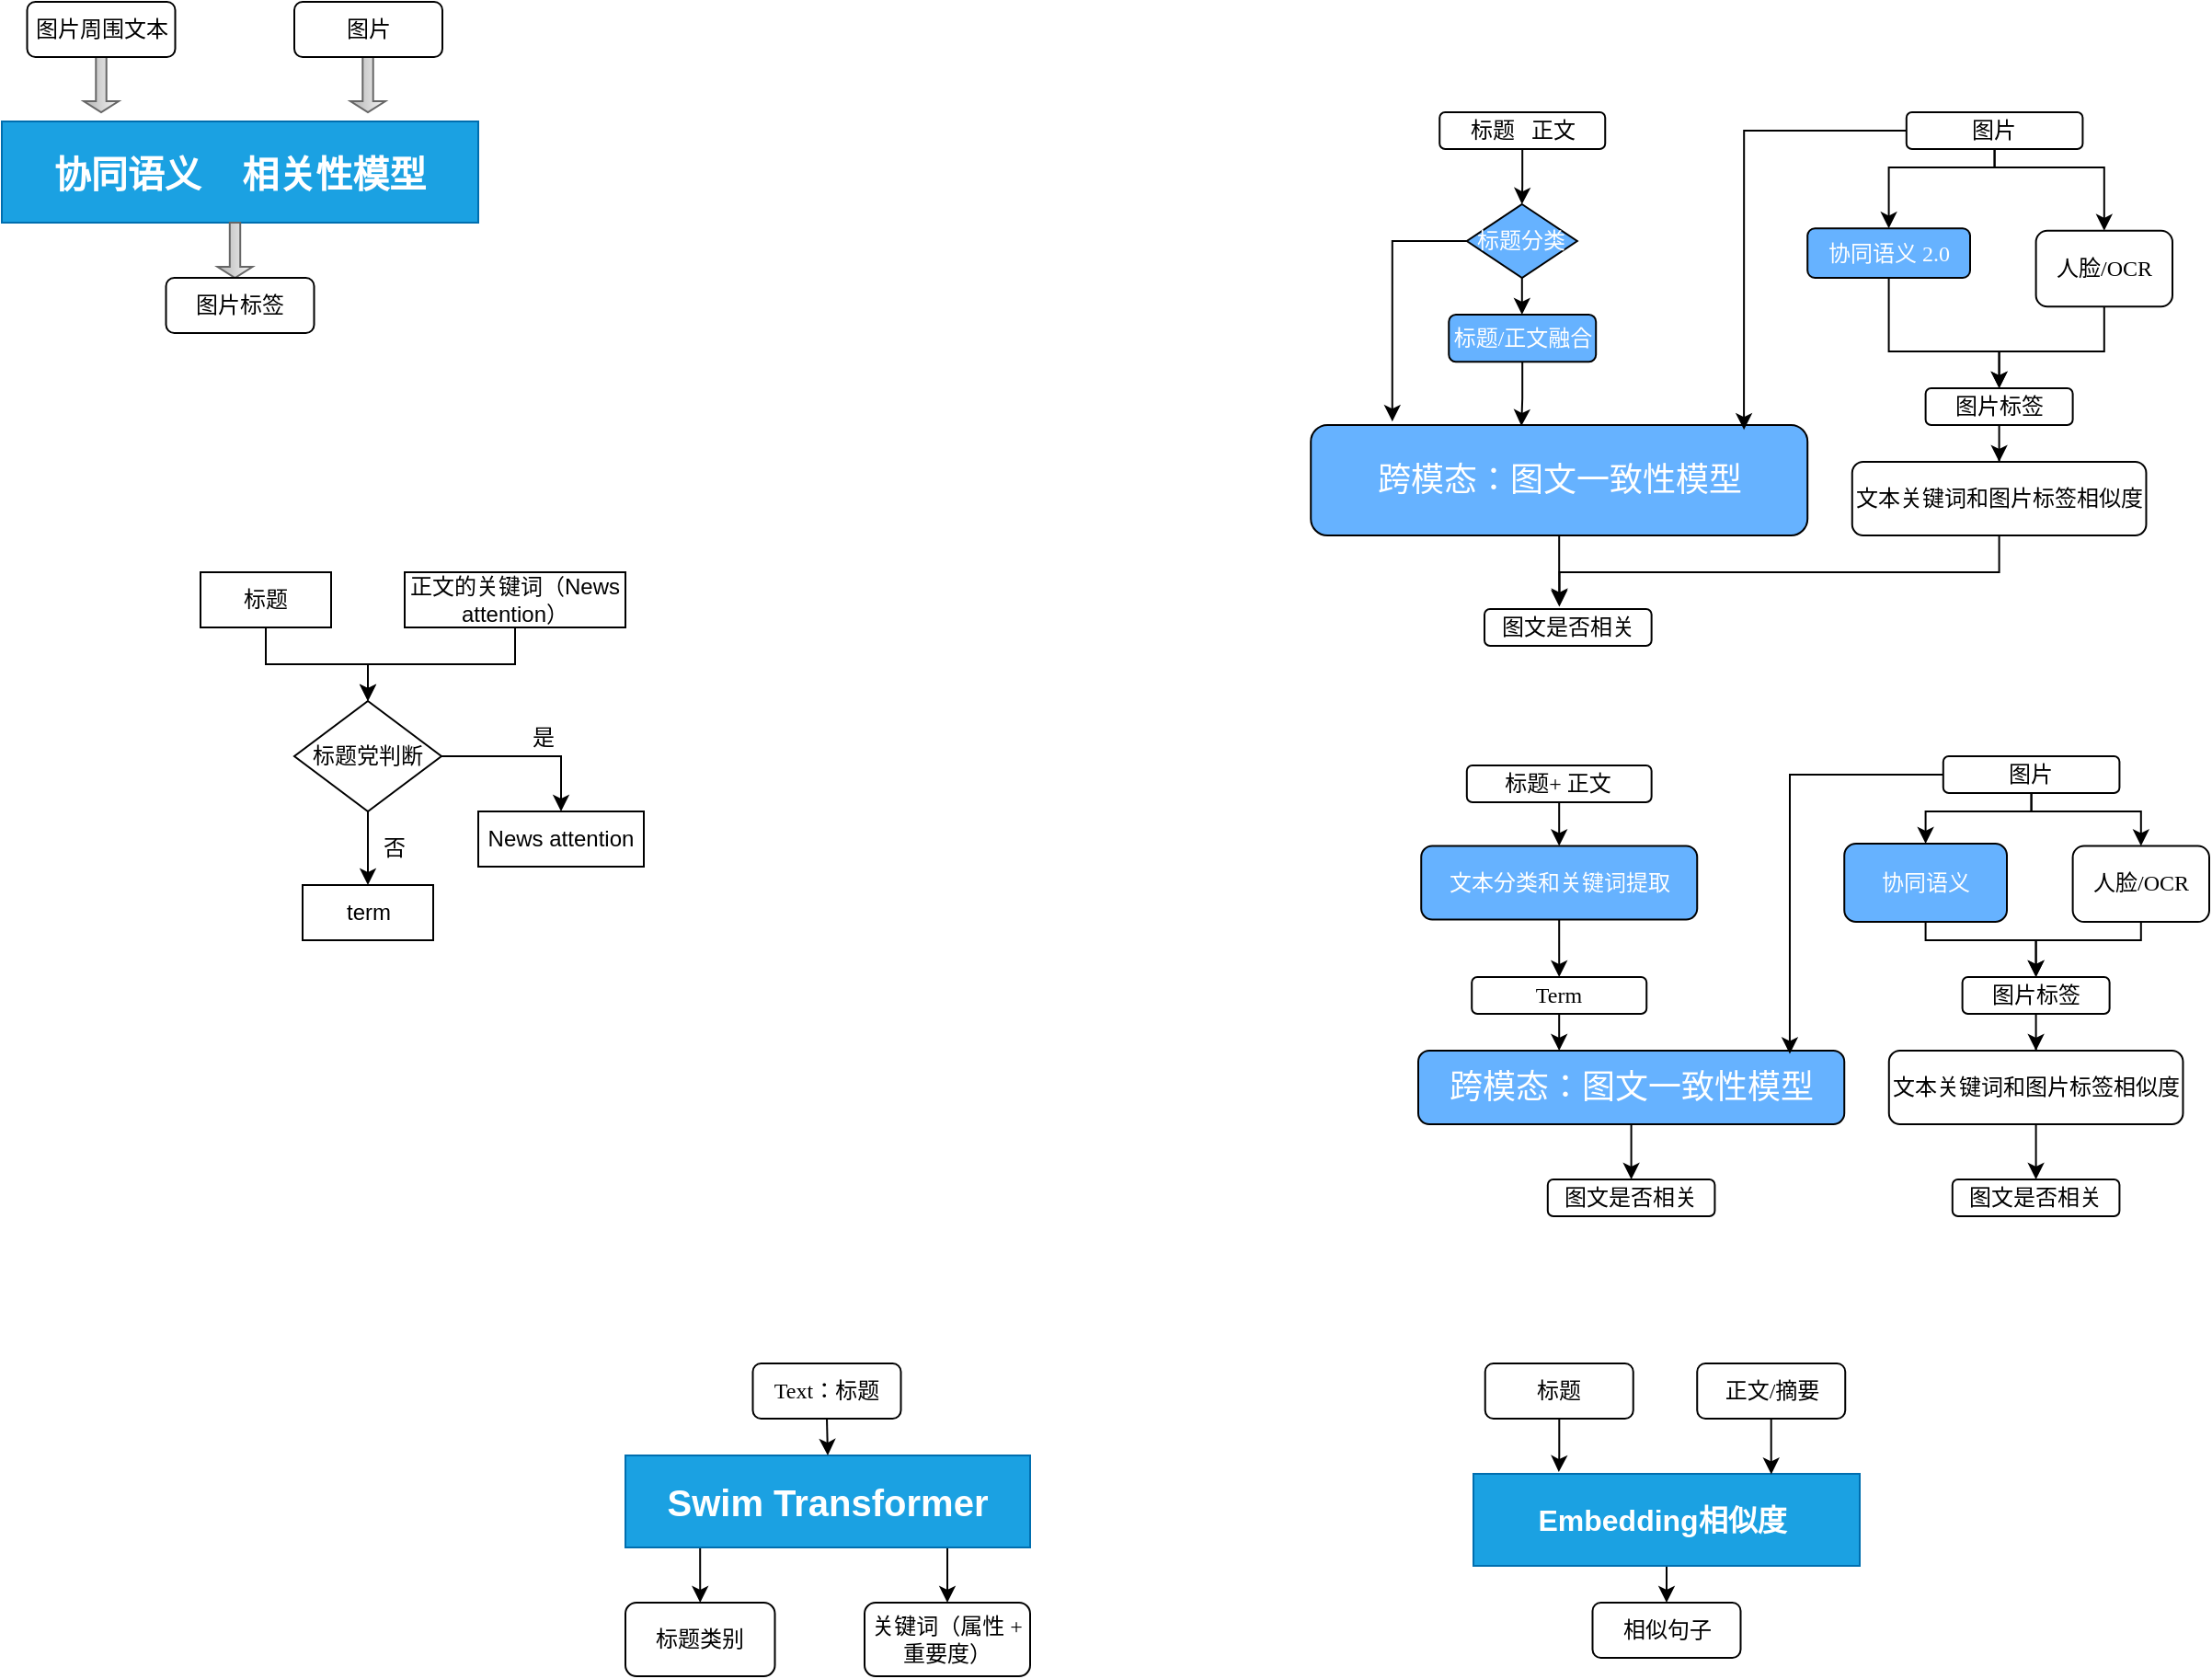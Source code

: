 <mxfile version="15.9.6" type="github">
  <diagram id="J9MYOVlcLSbenYal1-ZK" name="Page-1">
    <mxGraphModel dx="996" dy="586" grid="1" gridSize="10" guides="1" tooltips="1" connect="1" arrows="1" fold="1" page="1" pageScale="1" pageWidth="1654" pageHeight="2336" math="0" shadow="0">
      <root>
        <mxCell id="0" />
        <mxCell id="1" parent="0" />
        <mxCell id="q4uMH3ldNayofh-_5lqI-28" value="&lt;font style=&quot;font-size: 20px&quot;&gt;&lt;b&gt;协同语义&amp;nbsp; &amp;nbsp; 相关性模型&lt;/b&gt;&lt;/font&gt;" style="rounded=0;whiteSpace=wrap;html=1;fillColor=#1ba1e2;fontColor=#ffffff;strokeColor=#006EAF;" parent="1" vertex="1">
          <mxGeometry x="100" y="135" width="259" height="55" as="geometry" />
        </mxCell>
        <mxCell id="q4uMH3ldNayofh-_5lqI-34" style="edgeStyle=orthogonalEdgeStyle;rounded=0;orthogonalLoop=1;jettySize=auto;html=1;entryX=0.5;entryY=0;entryDx=0;entryDy=0;" parent="1" source="q4uMH3ldNayofh-_5lqI-31" target="q4uMH3ldNayofh-_5lqI-33" edge="1">
          <mxGeometry relative="1" as="geometry" />
        </mxCell>
        <mxCell id="q4uMH3ldNayofh-_5lqI-31" value="标题" style="rounded=0;whiteSpace=wrap;html=1;" parent="1" vertex="1">
          <mxGeometry x="208" y="380" width="71" height="30" as="geometry" />
        </mxCell>
        <mxCell id="q4uMH3ldNayofh-_5lqI-35" style="edgeStyle=orthogonalEdgeStyle;rounded=0;orthogonalLoop=1;jettySize=auto;html=1;entryX=0.5;entryY=0;entryDx=0;entryDy=0;" parent="1" source="q4uMH3ldNayofh-_5lqI-32" target="q4uMH3ldNayofh-_5lqI-33" edge="1">
          <mxGeometry relative="1" as="geometry" />
        </mxCell>
        <mxCell id="q4uMH3ldNayofh-_5lqI-32" value="正文的关键词（News attention）" style="rounded=0;whiteSpace=wrap;html=1;" parent="1" vertex="1">
          <mxGeometry x="319" y="380" width="120" height="30" as="geometry" />
        </mxCell>
        <mxCell id="q4uMH3ldNayofh-_5lqI-38" style="edgeStyle=orthogonalEdgeStyle;rounded=0;orthogonalLoop=1;jettySize=auto;html=1;entryX=0.5;entryY=0;entryDx=0;entryDy=0;" parent="1" source="q4uMH3ldNayofh-_5lqI-33" target="q4uMH3ldNayofh-_5lqI-37" edge="1">
          <mxGeometry relative="1" as="geometry" />
        </mxCell>
        <mxCell id="q4uMH3ldNayofh-_5lqI-41" style="edgeStyle=orthogonalEdgeStyle;rounded=0;orthogonalLoop=1;jettySize=auto;html=1;entryX=0.5;entryY=0;entryDx=0;entryDy=0;" parent="1" source="q4uMH3ldNayofh-_5lqI-33" target="q4uMH3ldNayofh-_5lqI-40" edge="1">
          <mxGeometry relative="1" as="geometry" />
        </mxCell>
        <mxCell id="q4uMH3ldNayofh-_5lqI-33" value="标题党判断" style="rhombus;whiteSpace=wrap;html=1;" parent="1" vertex="1">
          <mxGeometry x="259" y="450" width="80" height="60" as="geometry" />
        </mxCell>
        <mxCell id="q4uMH3ldNayofh-_5lqI-37" value="term" style="rounded=0;whiteSpace=wrap;html=1;" parent="1" vertex="1">
          <mxGeometry x="263.5" y="550" width="71" height="30" as="geometry" />
        </mxCell>
        <mxCell id="q4uMH3ldNayofh-_5lqI-39" value="否" style="text;html=1;align=center;verticalAlign=middle;resizable=0;points=[];autosize=1;strokeColor=none;fillColor=none;" parent="1" vertex="1">
          <mxGeometry x="298" y="520" width="30" height="20" as="geometry" />
        </mxCell>
        <mxCell id="q4uMH3ldNayofh-_5lqI-40" value="News attention" style="rounded=0;whiteSpace=wrap;html=1;" parent="1" vertex="1">
          <mxGeometry x="359" y="510" width="90" height="30" as="geometry" />
        </mxCell>
        <mxCell id="q4uMH3ldNayofh-_5lqI-42" value="是" style="text;html=1;align=center;verticalAlign=middle;resizable=0;points=[];autosize=1;strokeColor=none;fillColor=none;" parent="1" vertex="1">
          <mxGeometry x="379" y="460" width="30" height="20" as="geometry" />
        </mxCell>
        <mxCell id="mXwv5pp8Qr8styJt2xt--14" value="" style="shape=singleArrow;direction=south;whiteSpace=wrap;html=1;fillColor=#f5f5f5;gradientColor=#b3b3b3;strokeColor=#666666;" parent="1" vertex="1">
          <mxGeometry x="144.5" y="100" width="19" height="30" as="geometry" />
        </mxCell>
        <mxCell id="mXwv5pp8Qr8styJt2xt--15" value="" style="shape=singleArrow;direction=south;whiteSpace=wrap;html=1;fillColor=#f5f5f5;gradientColor=#b3b3b3;strokeColor=#666666;" parent="1" vertex="1">
          <mxGeometry x="289.5" y="100" width="19" height="30" as="geometry" />
        </mxCell>
        <mxCell id="mXwv5pp8Qr8styJt2xt--16" value="" style="shape=singleArrow;direction=south;whiteSpace=wrap;html=1;fillColor=#f5f5f5;gradientColor=#b3b3b3;strokeColor=#666666;" parent="1" vertex="1">
          <mxGeometry x="217.25" y="190" width="19" height="30" as="geometry" />
        </mxCell>
        <mxCell id="mXwv5pp8Qr8styJt2xt--18" value="图片周围文本" style="rounded=1;whiteSpace=wrap;html=1;fontFamily=Lucida Console;" parent="1" vertex="1">
          <mxGeometry x="113.75" y="70" width="80.5" height="30" as="geometry" />
        </mxCell>
        <mxCell id="mXwv5pp8Qr8styJt2xt--19" value="图片" style="rounded=1;whiteSpace=wrap;html=1;fontFamily=Lucida Console;" parent="1" vertex="1">
          <mxGeometry x="259" y="70" width="80.5" height="30" as="geometry" />
        </mxCell>
        <mxCell id="mXwv5pp8Qr8styJt2xt--20" value="图片标签" style="rounded=1;whiteSpace=wrap;html=1;fontFamily=Lucida Console;" parent="1" vertex="1">
          <mxGeometry x="189.25" y="220" width="80.5" height="30" as="geometry" />
        </mxCell>
        <mxCell id="Y-tYHx8n9M00GRCmJZ1--13" style="edgeStyle=orthogonalEdgeStyle;rounded=0;orthogonalLoop=1;jettySize=auto;html=1;entryX=0.448;entryY=-0.063;entryDx=0;entryDy=0;entryPerimeter=0;fontSize=12;" parent="1" source="z0Qd4oBgZnJfvSE2lSYf-26" target="z0Qd4oBgZnJfvSE2lSYf-58" edge="1">
          <mxGeometry relative="1" as="geometry" />
        </mxCell>
        <mxCell id="z0Qd4oBgZnJfvSE2lSYf-26" value="&lt;font style=&quot;background-color: rgb(102 , 178 , 255) ; font-size: 18px&quot; color=&quot;#ffffff&quot;&gt;跨模态：图文一致性模型&lt;/font&gt;" style="rounded=1;whiteSpace=wrap;html=1;fontFamily=Lucida Console;fillColor=#66B2FF;" parent="1" vertex="1">
          <mxGeometry x="811.61" y="300" width="270" height="60" as="geometry" />
        </mxCell>
        <mxCell id="Y-tYHx8n9M00GRCmJZ1--18" style="edgeStyle=orthogonalEdgeStyle;rounded=0;orthogonalLoop=1;jettySize=auto;html=1;entryX=0.424;entryY=0.008;entryDx=0;entryDy=0;entryPerimeter=0;fontSize=12;" parent="1" source="z0Qd4oBgZnJfvSE2lSYf-3" target="z0Qd4oBgZnJfvSE2lSYf-26" edge="1">
          <mxGeometry relative="1" as="geometry" />
        </mxCell>
        <mxCell id="z0Qd4oBgZnJfvSE2lSYf-3" value="&lt;font style=&quot;font-size: 12px&quot;&gt;&lt;font color=&quot;#ffffff&quot;&gt;标题/正文融合&lt;/font&gt;&lt;br&gt;&lt;/font&gt;" style="rounded=1;whiteSpace=wrap;html=1;fontFamily=Lucida Console;fillColor=#66B2FF;" parent="1" vertex="1">
          <mxGeometry x="886.63" y="240" width="79.97" height="25.62" as="geometry" />
        </mxCell>
        <mxCell id="z0Qd4oBgZnJfvSE2lSYf-58" value="&lt;font style=&quot;font-size: 12px&quot;&gt;图文是否相关&lt;/font&gt;" style="rounded=1;whiteSpace=wrap;html=1;fontFamily=Lucida Console;" parent="1" vertex="1">
          <mxGeometry x="906.01" y="400" width="90.81" height="20" as="geometry" />
        </mxCell>
        <mxCell id="Y-tYHx8n9M00GRCmJZ1--7" value="" style="edgeStyle=orthogonalEdgeStyle;rounded=0;orthogonalLoop=1;jettySize=auto;html=1;fontSize=12;" parent="1" source="z0Qd4oBgZnJfvSE2lSYf-61" target="Y-tYHx8n9M00GRCmJZ1--3" edge="1">
          <mxGeometry relative="1" as="geometry" />
        </mxCell>
        <mxCell id="z0Qd4oBgZnJfvSE2lSYf-61" value="标题&amp;nbsp; &amp;nbsp;正文" style="rounded=1;whiteSpace=wrap;html=1;fontFamily=Lucida Console;" parent="1" vertex="1">
          <mxGeometry x="881.62" y="130" width="90" height="20" as="geometry" />
        </mxCell>
        <mxCell id="z0Qd4oBgZnJfvSE2lSYf-84" style="edgeStyle=orthogonalEdgeStyle;rounded=0;orthogonalLoop=1;jettySize=auto;html=1;entryX=0.872;entryY=0.043;entryDx=0;entryDy=0;entryPerimeter=0;fontSize=12;fontColor=#FFFFFF;" parent="1" source="z0Qd4oBgZnJfvSE2lSYf-62" target="z0Qd4oBgZnJfvSE2lSYf-26" edge="1">
          <mxGeometry relative="1" as="geometry" />
        </mxCell>
        <mxCell id="z0Qd4oBgZnJfvSE2lSYf-107" style="edgeStyle=orthogonalEdgeStyle;rounded=0;orthogonalLoop=1;jettySize=auto;html=1;entryX=0.5;entryY=0;entryDx=0;entryDy=0;fontSize=12;fontColor=#FFFFFF;" parent="1" source="z0Qd4oBgZnJfvSE2lSYf-62" target="z0Qd4oBgZnJfvSE2lSYf-78" edge="1">
          <mxGeometry relative="1" as="geometry">
            <Array as="points">
              <mxPoint x="1183" y="160" />
              <mxPoint x="1126" y="160" />
            </Array>
          </mxGeometry>
        </mxCell>
        <mxCell id="z0Qd4oBgZnJfvSE2lSYf-108" style="edgeStyle=orthogonalEdgeStyle;rounded=0;orthogonalLoop=1;jettySize=auto;html=1;entryX=0.5;entryY=0;entryDx=0;entryDy=0;fontSize=12;fontColor=#FFFFFF;" parent="1" source="z0Qd4oBgZnJfvSE2lSYf-62" target="z0Qd4oBgZnJfvSE2lSYf-106" edge="1">
          <mxGeometry relative="1" as="geometry">
            <Array as="points">
              <mxPoint x="1183" y="160" />
              <mxPoint x="1243" y="160" />
            </Array>
          </mxGeometry>
        </mxCell>
        <mxCell id="z0Qd4oBgZnJfvSE2lSYf-62" value="图片" style="rounded=1;whiteSpace=wrap;html=1;fontFamily=Lucida Console;" parent="1" vertex="1">
          <mxGeometry x="1135.4" y="130" width="95.81" height="20" as="geometry" />
        </mxCell>
        <mxCell id="z0Qd4oBgZnJfvSE2lSYf-103" style="edgeStyle=orthogonalEdgeStyle;rounded=0;orthogonalLoop=1;jettySize=auto;html=1;entryX=0.5;entryY=0;entryDx=0;entryDy=0;fontSize=12;fontColor=#FFFFFF;" parent="1" source="z0Qd4oBgZnJfvSE2lSYf-76" target="z0Qd4oBgZnJfvSE2lSYf-101" edge="1">
          <mxGeometry relative="1" as="geometry" />
        </mxCell>
        <mxCell id="z0Qd4oBgZnJfvSE2lSYf-76" value="图片标签" style="rounded=1;whiteSpace=wrap;html=1;fontFamily=Lucida Console;" parent="1" vertex="1">
          <mxGeometry x="1145.81" y="280" width="80" height="20" as="geometry" />
        </mxCell>
        <mxCell id="z0Qd4oBgZnJfvSE2lSYf-110" style="edgeStyle=orthogonalEdgeStyle;rounded=0;orthogonalLoop=1;jettySize=auto;html=1;entryX=0.5;entryY=0;entryDx=0;entryDy=0;fontSize=12;fontColor=#FFFFFF;" parent="1" source="z0Qd4oBgZnJfvSE2lSYf-78" target="z0Qd4oBgZnJfvSE2lSYf-76" edge="1">
          <mxGeometry relative="1" as="geometry">
            <Array as="points">
              <mxPoint x="1126" y="260" />
              <mxPoint x="1186" y="260" />
            </Array>
          </mxGeometry>
        </mxCell>
        <mxCell id="z0Qd4oBgZnJfvSE2lSYf-78" value="&lt;font color=&quot;#ffffff&quot; style=&quot;font-size: 12px&quot;&gt;协同语义 2.0&lt;/font&gt;" style="rounded=1;whiteSpace=wrap;html=1;fontFamily=Lucida Console;fillColor=#66B2FF;" parent="1" vertex="1">
          <mxGeometry x="1081.61" y="193.13" width="88.39" height="26.87" as="geometry" />
        </mxCell>
        <mxCell id="6UFLsmlx2pJEmKyVAKUZ-2" style="edgeStyle=orthogonalEdgeStyle;rounded=0;orthogonalLoop=1;jettySize=auto;html=1;entryX=0.449;entryY=-0.108;entryDx=0;entryDy=0;entryPerimeter=0;" edge="1" parent="1" source="z0Qd4oBgZnJfvSE2lSYf-101" target="z0Qd4oBgZnJfvSE2lSYf-58">
          <mxGeometry relative="1" as="geometry">
            <Array as="points">
              <mxPoint x="1186" y="380" />
              <mxPoint x="947" y="380" />
            </Array>
          </mxGeometry>
        </mxCell>
        <mxCell id="z0Qd4oBgZnJfvSE2lSYf-101" value="文本关键词和图片标签相似度" style="rounded=1;whiteSpace=wrap;html=1;fontFamily=Lucida Console;" parent="1" vertex="1">
          <mxGeometry x="1105.89" y="320" width="159.84" height="40" as="geometry" />
        </mxCell>
        <mxCell id="z0Qd4oBgZnJfvSE2lSYf-111" style="edgeStyle=orthogonalEdgeStyle;rounded=0;orthogonalLoop=1;jettySize=auto;html=1;entryX=0.5;entryY=0;entryDx=0;entryDy=0;fontSize=12;fontColor=#FFFFFF;" parent="1" source="z0Qd4oBgZnJfvSE2lSYf-106" target="z0Qd4oBgZnJfvSE2lSYf-76" edge="1">
          <mxGeometry relative="1" as="geometry">
            <Array as="points">
              <mxPoint x="1243" y="260" />
              <mxPoint x="1186" y="260" />
            </Array>
          </mxGeometry>
        </mxCell>
        <mxCell id="z0Qd4oBgZnJfvSE2lSYf-106" value="人脸/OCR" style="rounded=1;whiteSpace=wrap;html=1;fontFamily=Lucida Console;" parent="1" vertex="1">
          <mxGeometry x="1205.81" y="194.38" width="74.19" height="41.25" as="geometry" />
        </mxCell>
        <mxCell id="z0Qd4oBgZnJfvSE2lSYf-112" style="edgeStyle=orthogonalEdgeStyle;rounded=0;orthogonalLoop=1;jettySize=auto;html=1;entryX=0.5;entryY=0;entryDx=0;entryDy=0;fontSize=12;fontColor=#FFFFFF;" parent="1" source="z0Qd4oBgZnJfvSE2lSYf-113" target="z0Qd4oBgZnJfvSE2lSYf-116" edge="1">
          <mxGeometry relative="1" as="geometry" />
        </mxCell>
        <mxCell id="z0Qd4oBgZnJfvSE2lSYf-113" value="&lt;font style=&quot;background-color: rgb(102 , 178 , 255) ; font-size: 18px&quot; color=&quot;#ffffff&quot;&gt;跨模态：图文一致性模型&lt;/font&gt;" style="rounded=1;whiteSpace=wrap;html=1;fontFamily=Lucida Console;fillColor=#66B2FF;" parent="1" vertex="1">
          <mxGeometry x="870" y="640" width="231.62" height="40" as="geometry" />
        </mxCell>
        <mxCell id="z0Qd4oBgZnJfvSE2lSYf-114" style="edgeStyle=orthogonalEdgeStyle;rounded=0;orthogonalLoop=1;jettySize=auto;html=1;entryX=0.5;entryY=0;entryDx=0;entryDy=0;fontSize=12;fontColor=#FFFFFF;" parent="1" source="z0Qd4oBgZnJfvSE2lSYf-115" target="z0Qd4oBgZnJfvSE2lSYf-128" edge="1">
          <mxGeometry relative="1" as="geometry" />
        </mxCell>
        <mxCell id="z0Qd4oBgZnJfvSE2lSYf-115" value="&lt;font style=&quot;font-size: 12px&quot;&gt;&lt;font color=&quot;#ffffff&quot;&gt;文本分类和关键词提取&lt;/font&gt;&lt;br&gt;&lt;/font&gt;" style="rounded=1;whiteSpace=wrap;html=1;fontFamily=Lucida Console;fillColor=#66B2FF;" parent="1" vertex="1">
          <mxGeometry x="871.61" y="528.75" width="150.01" height="40" as="geometry" />
        </mxCell>
        <mxCell id="z0Qd4oBgZnJfvSE2lSYf-116" value="&lt;font style=&quot;font-size: 12px&quot;&gt;图文是否相关&lt;/font&gt;" style="rounded=1;whiteSpace=wrap;html=1;fontFamily=Lucida Console;" parent="1" vertex="1">
          <mxGeometry x="940.4" y="710" width="90.81" height="20" as="geometry" />
        </mxCell>
        <mxCell id="z0Qd4oBgZnJfvSE2lSYf-117" style="edgeStyle=orthogonalEdgeStyle;rounded=0;orthogonalLoop=1;jettySize=auto;html=1;entryX=0.5;entryY=0;entryDx=0;entryDy=0;fontSize=12;fontColor=#FFFFFF;" parent="1" source="z0Qd4oBgZnJfvSE2lSYf-118" target="z0Qd4oBgZnJfvSE2lSYf-115" edge="1">
          <mxGeometry relative="1" as="geometry" />
        </mxCell>
        <mxCell id="z0Qd4oBgZnJfvSE2lSYf-118" value="标题+ 正文" style="rounded=1;whiteSpace=wrap;html=1;fontFamily=Lucida Console;" parent="1" vertex="1">
          <mxGeometry x="896.41" y="485" width="100.41" height="20" as="geometry" />
        </mxCell>
        <mxCell id="z0Qd4oBgZnJfvSE2lSYf-119" style="edgeStyle=orthogonalEdgeStyle;rounded=0;orthogonalLoop=1;jettySize=auto;html=1;entryX=0.872;entryY=0.043;entryDx=0;entryDy=0;entryPerimeter=0;fontSize=12;fontColor=#FFFFFF;" parent="1" source="z0Qd4oBgZnJfvSE2lSYf-122" target="z0Qd4oBgZnJfvSE2lSYf-113" edge="1">
          <mxGeometry relative="1" as="geometry" />
        </mxCell>
        <mxCell id="z0Qd4oBgZnJfvSE2lSYf-120" style="edgeStyle=orthogonalEdgeStyle;rounded=0;orthogonalLoop=1;jettySize=auto;html=1;entryX=0.5;entryY=0;entryDx=0;entryDy=0;fontSize=12;fontColor=#FFFFFF;" parent="1" source="z0Qd4oBgZnJfvSE2lSYf-122" target="z0Qd4oBgZnJfvSE2lSYf-126" edge="1">
          <mxGeometry relative="1" as="geometry">
            <Array as="points">
              <mxPoint x="1203" y="510" />
              <mxPoint x="1146" y="510" />
            </Array>
          </mxGeometry>
        </mxCell>
        <mxCell id="z0Qd4oBgZnJfvSE2lSYf-121" style="edgeStyle=orthogonalEdgeStyle;rounded=0;orthogonalLoop=1;jettySize=auto;html=1;entryX=0.5;entryY=0;entryDx=0;entryDy=0;fontSize=12;fontColor=#FFFFFF;" parent="1" source="z0Qd4oBgZnJfvSE2lSYf-122" target="z0Qd4oBgZnJfvSE2lSYf-133" edge="1">
          <mxGeometry relative="1" as="geometry">
            <Array as="points">
              <mxPoint x="1203" y="510" />
              <mxPoint x="1263" y="510" />
            </Array>
          </mxGeometry>
        </mxCell>
        <mxCell id="z0Qd4oBgZnJfvSE2lSYf-122" value="图片" style="rounded=1;whiteSpace=wrap;html=1;fontFamily=Lucida Console;" parent="1" vertex="1">
          <mxGeometry x="1155.4" y="480" width="95.81" height="20" as="geometry" />
        </mxCell>
        <mxCell id="z0Qd4oBgZnJfvSE2lSYf-123" style="edgeStyle=orthogonalEdgeStyle;rounded=0;orthogonalLoop=1;jettySize=auto;html=1;entryX=0.5;entryY=0;entryDx=0;entryDy=0;fontSize=12;fontColor=#FFFFFF;" parent="1" source="z0Qd4oBgZnJfvSE2lSYf-124" target="z0Qd4oBgZnJfvSE2lSYf-130" edge="1">
          <mxGeometry relative="1" as="geometry" />
        </mxCell>
        <mxCell id="z0Qd4oBgZnJfvSE2lSYf-124" value="图片标签" style="rounded=1;whiteSpace=wrap;html=1;fontFamily=Lucida Console;" parent="1" vertex="1">
          <mxGeometry x="1165.81" y="600" width="80" height="20" as="geometry" />
        </mxCell>
        <mxCell id="z0Qd4oBgZnJfvSE2lSYf-125" style="edgeStyle=orthogonalEdgeStyle;rounded=0;orthogonalLoop=1;jettySize=auto;html=1;entryX=0.5;entryY=0;entryDx=0;entryDy=0;fontSize=12;fontColor=#FFFFFF;" parent="1" source="z0Qd4oBgZnJfvSE2lSYf-126" target="z0Qd4oBgZnJfvSE2lSYf-124" edge="1">
          <mxGeometry relative="1" as="geometry">
            <Array as="points">
              <mxPoint x="1146" y="580" />
              <mxPoint x="1206" y="580" />
            </Array>
          </mxGeometry>
        </mxCell>
        <mxCell id="z0Qd4oBgZnJfvSE2lSYf-126" value="&lt;font color=&quot;#ffffff&quot;&gt;协同语义&lt;/font&gt;" style="rounded=1;whiteSpace=wrap;html=1;fontFamily=Lucida Console;fillColor=#66B2FF;" parent="1" vertex="1">
          <mxGeometry x="1101.62" y="527.5" width="88.38" height="42.5" as="geometry" />
        </mxCell>
        <mxCell id="z0Qd4oBgZnJfvSE2lSYf-127" style="edgeStyle=orthogonalEdgeStyle;rounded=0;orthogonalLoop=1;jettySize=auto;html=1;entryX=0.331;entryY=0.002;entryDx=0;entryDy=0;entryPerimeter=0;fontSize=12;fontColor=#FFFFFF;" parent="1" source="z0Qd4oBgZnJfvSE2lSYf-128" target="z0Qd4oBgZnJfvSE2lSYf-113" edge="1">
          <mxGeometry relative="1" as="geometry" />
        </mxCell>
        <mxCell id="z0Qd4oBgZnJfvSE2lSYf-128" value="Term" style="rounded=1;whiteSpace=wrap;html=1;fontFamily=Lucida Console;" parent="1" vertex="1">
          <mxGeometry x="899.11" y="600" width="95.01" height="20" as="geometry" />
        </mxCell>
        <mxCell id="z0Qd4oBgZnJfvSE2lSYf-129" style="edgeStyle=orthogonalEdgeStyle;rounded=0;orthogonalLoop=1;jettySize=auto;html=1;entryX=0.5;entryY=0;entryDx=0;entryDy=0;fontSize=12;fontColor=#FFFFFF;" parent="1" source="z0Qd4oBgZnJfvSE2lSYf-130" target="z0Qd4oBgZnJfvSE2lSYf-131" edge="1">
          <mxGeometry relative="1" as="geometry" />
        </mxCell>
        <mxCell id="z0Qd4oBgZnJfvSE2lSYf-130" value="文本关键词和图片标签相似度" style="rounded=1;whiteSpace=wrap;html=1;fontFamily=Lucida Console;" parent="1" vertex="1">
          <mxGeometry x="1125.89" y="640" width="159.84" height="40" as="geometry" />
        </mxCell>
        <mxCell id="z0Qd4oBgZnJfvSE2lSYf-131" value="&lt;font style=&quot;font-size: 12px&quot;&gt;图文是否相关&lt;/font&gt;" style="rounded=1;whiteSpace=wrap;html=1;fontFamily=Lucida Console;" parent="1" vertex="1">
          <mxGeometry x="1160.4" y="710" width="90.81" height="20" as="geometry" />
        </mxCell>
        <mxCell id="z0Qd4oBgZnJfvSE2lSYf-132" style="edgeStyle=orthogonalEdgeStyle;rounded=0;orthogonalLoop=1;jettySize=auto;html=1;entryX=0.5;entryY=0;entryDx=0;entryDy=0;fontSize=12;fontColor=#FFFFFF;" parent="1" source="z0Qd4oBgZnJfvSE2lSYf-133" target="z0Qd4oBgZnJfvSE2lSYf-124" edge="1">
          <mxGeometry relative="1" as="geometry">
            <Array as="points">
              <mxPoint x="1263" y="580" />
              <mxPoint x="1206" y="580" />
            </Array>
          </mxGeometry>
        </mxCell>
        <mxCell id="z0Qd4oBgZnJfvSE2lSYf-133" value="人脸/OCR" style="rounded=1;whiteSpace=wrap;html=1;fontFamily=Lucida Console;" parent="1" vertex="1">
          <mxGeometry x="1225.81" y="528.75" width="74.19" height="41.25" as="geometry" />
        </mxCell>
        <mxCell id="Bx8p000XLSrX6vGeZIqt-6" style="edgeStyle=orthogonalEdgeStyle;rounded=0;orthogonalLoop=1;jettySize=auto;html=1;exitX=0.75;exitY=1;exitDx=0;exitDy=0;entryX=0.5;entryY=0;entryDx=0;entryDy=0;" parent="1" source="Bx8p000XLSrX6vGeZIqt-2" target="Bx8p000XLSrX6vGeZIqt-5" edge="1">
          <mxGeometry relative="1" as="geometry" />
        </mxCell>
        <mxCell id="Bx8p000XLSrX6vGeZIqt-7" style="edgeStyle=orthogonalEdgeStyle;rounded=0;orthogonalLoop=1;jettySize=auto;html=1;exitX=0.25;exitY=1;exitDx=0;exitDy=0;entryX=0.5;entryY=0;entryDx=0;entryDy=0;" parent="1" source="Bx8p000XLSrX6vGeZIqt-2" target="Bx8p000XLSrX6vGeZIqt-4" edge="1">
          <mxGeometry relative="1" as="geometry" />
        </mxCell>
        <mxCell id="Bx8p000XLSrX6vGeZIqt-2" value="&lt;span style=&quot;font-size: 20px&quot;&gt;&lt;b&gt;Swim Transformer&lt;/b&gt;&lt;/span&gt;" style="rounded=0;whiteSpace=wrap;html=1;fillColor=#1ba1e2;fontColor=#ffffff;strokeColor=#006EAF;" parent="1" vertex="1">
          <mxGeometry x="439" y="860" width="220" height="50" as="geometry" />
        </mxCell>
        <mxCell id="Bx8p000XLSrX6vGeZIqt-9" style="edgeStyle=orthogonalEdgeStyle;rounded=0;orthogonalLoop=1;jettySize=auto;html=1;exitX=0.5;exitY=1;exitDx=0;exitDy=0;entryX=0.5;entryY=0;entryDx=0;entryDy=0;" parent="1" source="Bx8p000XLSrX6vGeZIqt-3" target="Bx8p000XLSrX6vGeZIqt-2" edge="1">
          <mxGeometry relative="1" as="geometry" />
        </mxCell>
        <mxCell id="Bx8p000XLSrX6vGeZIqt-3" value="Text：标题" style="rounded=1;whiteSpace=wrap;html=1;fontFamily=Lucida Console;" parent="1" vertex="1">
          <mxGeometry x="508.25" y="810" width="80.5" height="30" as="geometry" />
        </mxCell>
        <mxCell id="Bx8p000XLSrX6vGeZIqt-4" value="标题类别" style="rounded=1;whiteSpace=wrap;html=1;fontFamily=Lucida Console;" parent="1" vertex="1">
          <mxGeometry x="439" y="940" width="81.25" height="40" as="geometry" />
        </mxCell>
        <mxCell id="Bx8p000XLSrX6vGeZIqt-5" value="关键词（属性 + 重要度）" style="rounded=1;whiteSpace=wrap;html=1;fontFamily=Lucida Console;" parent="1" vertex="1">
          <mxGeometry x="569" y="940" width="90" height="40" as="geometry" />
        </mxCell>
        <mxCell id="Y-tYHx8n9M00GRCmJZ1--15" style="edgeStyle=orthogonalEdgeStyle;rounded=0;orthogonalLoop=1;jettySize=auto;html=1;entryX=0.221;entryY=-0.02;entryDx=0;entryDy=0;entryPerimeter=0;fontSize=12;" parent="1" source="Bx8p000XLSrX6vGeZIqt-10" target="Bx8p000XLSrX6vGeZIqt-12" edge="1">
          <mxGeometry relative="1" as="geometry" />
        </mxCell>
        <mxCell id="Bx8p000XLSrX6vGeZIqt-10" value="标题" style="rounded=1;whiteSpace=wrap;html=1;fontFamily=Lucida Console;" parent="1" vertex="1">
          <mxGeometry x="906.37" y="810" width="80.5" height="30" as="geometry" />
        </mxCell>
        <mxCell id="Y-tYHx8n9M00GRCmJZ1--17" style="edgeStyle=orthogonalEdgeStyle;rounded=0;orthogonalLoop=1;jettySize=auto;html=1;fontSize=12;" parent="1" source="Bx8p000XLSrX6vGeZIqt-12" target="Bx8p000XLSrX6vGeZIqt-14" edge="1">
          <mxGeometry relative="1" as="geometry" />
        </mxCell>
        <mxCell id="Bx8p000XLSrX6vGeZIqt-12" value="&lt;b&gt;&lt;font style=&quot;font-size: 16px&quot;&gt;Embedding相似度&amp;nbsp;&lt;/font&gt;&lt;/b&gt;" style="rounded=0;whiteSpace=wrap;html=1;fillColor=#1ba1e2;fontColor=#ffffff;strokeColor=#006EAF;" parent="1" vertex="1">
          <mxGeometry x="900" y="870" width="210" height="50" as="geometry" />
        </mxCell>
        <mxCell id="Bx8p000XLSrX6vGeZIqt-14" value="相似句子" style="rounded=1;whiteSpace=wrap;html=1;fontFamily=Lucida Console;" parent="1" vertex="1">
          <mxGeometry x="964.75" y="940" width="80.5" height="30" as="geometry" />
        </mxCell>
        <mxCell id="Y-tYHx8n9M00GRCmJZ1--16" style="edgeStyle=orthogonalEdgeStyle;rounded=0;orthogonalLoop=1;jettySize=auto;html=1;entryX=0.771;entryY=0.005;entryDx=0;entryDy=0;entryPerimeter=0;fontSize=12;" parent="1" source="Bx8p000XLSrX6vGeZIqt-15" target="Bx8p000XLSrX6vGeZIqt-12" edge="1">
          <mxGeometry relative="1" as="geometry" />
        </mxCell>
        <mxCell id="Bx8p000XLSrX6vGeZIqt-15" value="正文/摘要" style="rounded=1;whiteSpace=wrap;html=1;fontFamily=Lucida Console;" parent="1" vertex="1">
          <mxGeometry x="1021.62" y="810" width="80.5" height="30" as="geometry" />
        </mxCell>
        <mxCell id="Y-tYHx8n9M00GRCmJZ1--10" style="edgeStyle=orthogonalEdgeStyle;rounded=0;orthogonalLoop=1;jettySize=auto;html=1;entryX=0.5;entryY=0;entryDx=0;entryDy=0;fontSize=12;" parent="1" source="Y-tYHx8n9M00GRCmJZ1--3" target="z0Qd4oBgZnJfvSE2lSYf-3" edge="1">
          <mxGeometry relative="1" as="geometry" />
        </mxCell>
        <mxCell id="Y-tYHx8n9M00GRCmJZ1--12" style="edgeStyle=orthogonalEdgeStyle;rounded=0;orthogonalLoop=1;jettySize=auto;html=1;entryX=0.164;entryY=-0.032;entryDx=0;entryDy=0;entryPerimeter=0;fontSize=12;" parent="1" source="Y-tYHx8n9M00GRCmJZ1--3" target="z0Qd4oBgZnJfvSE2lSYf-26" edge="1">
          <mxGeometry relative="1" as="geometry">
            <Array as="points">
              <mxPoint x="856" y="200" />
            </Array>
          </mxGeometry>
        </mxCell>
        <mxCell id="Y-tYHx8n9M00GRCmJZ1--3" value="&lt;font color=&quot;#ffffff&quot; face=&quot;lucida console&quot;&gt;标题分类&lt;/font&gt;" style="rhombus;whiteSpace=wrap;html=1;fontSize=12;fillColor=#66B2FF;" parent="1" vertex="1">
          <mxGeometry x="896.41" y="180" width="60" height="40" as="geometry" />
        </mxCell>
      </root>
    </mxGraphModel>
  </diagram>
</mxfile>
